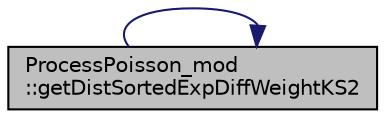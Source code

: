digraph "ProcessPoisson_mod::getDistSortedExpDiffWeightKS2"
{
 // LATEX_PDF_SIZE
  edge [fontname="Helvetica",fontsize="10",labelfontname="Helvetica",labelfontsize="10"];
  node [fontname="Helvetica",fontsize="10",shape=record];
  rankdir="RL";
  Node1 [label="ProcessPoisson_mod\l::getDistSortedExpDiffWeightKS2",height=0.2,width=0.4,color="black", fillcolor="grey75", style="filled", fontcolor="black",tooltip="Return the weights (the KS-test probabilities) of the the input DistSortedExpDiff resulting from the ..."];
  Node1 -> Node1 [dir="back",color="midnightblue",fontsize="10",style="solid",fontname="Helvetica"];
}
